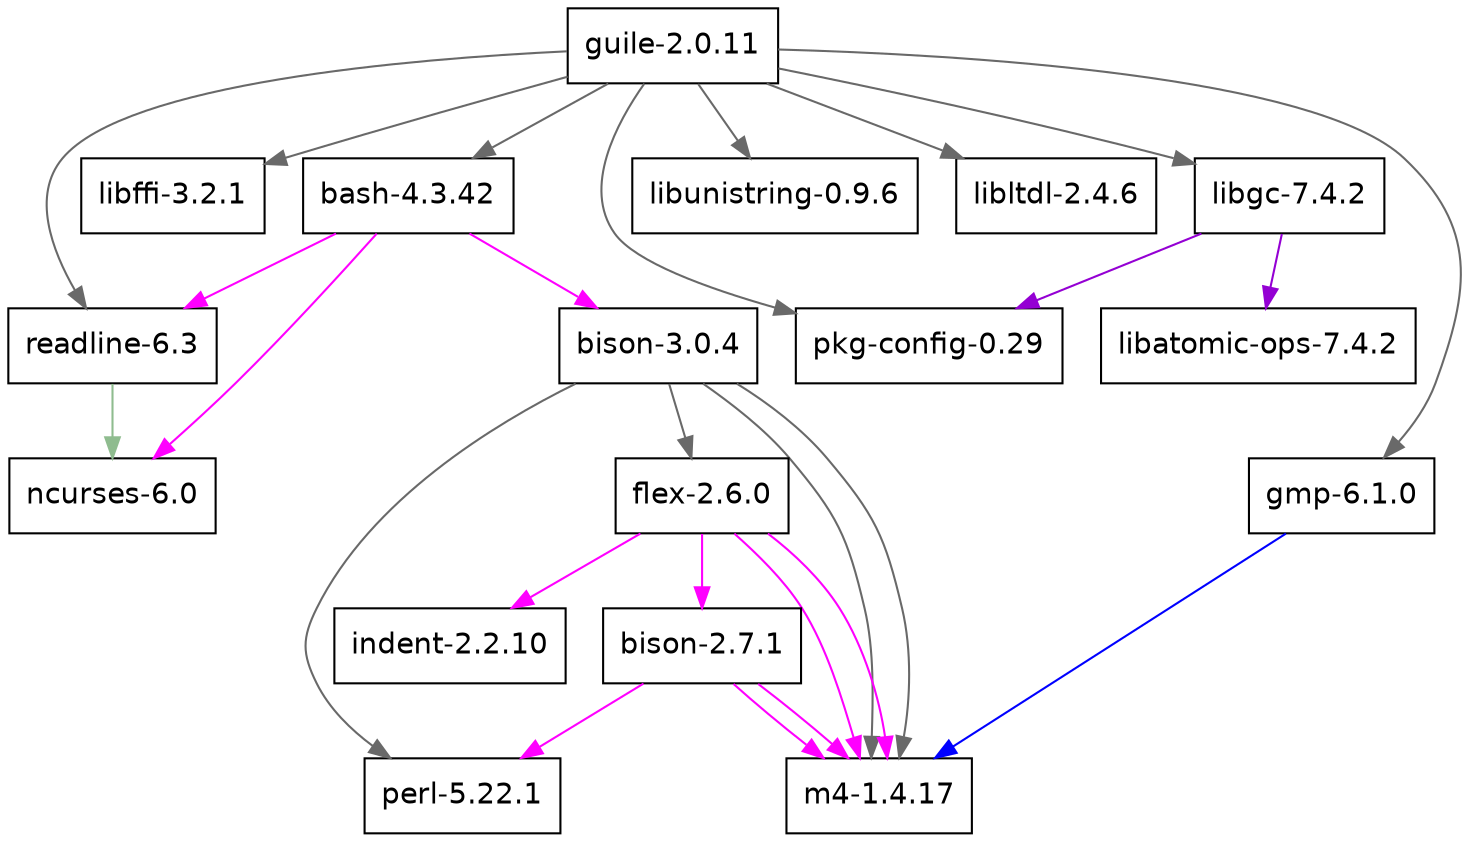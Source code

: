 digraph "Guix package" {
  "55374208" [label = "guile-2.0.11", shape = box, fontname = Helvetica];
  "55374208" -> "32452352" [color = dimgrey];
  "55374208" -> "41446208" [color = dimgrey];
  "55374208" -> "37571584" [color = dimgrey];
  "55374208" -> "60265792" [color = dimgrey];
  "55374208" -> "43047552" [color = dimgrey];
  "55374208" -> "60381824" [color = dimgrey];
  "55374208" -> "43048320" [color = dimgrey];
  "55374208" -> "41444480" [color = dimgrey];
  "32452352" [label = "pkg-config-0.29", shape = box, fontname = Helvetica];
  "41446208" [label = "libffi-3.2.1", shape = box, fontname = Helvetica];
  "37571584" [label = "readline-6.3", shape = box, fontname = Helvetica];
  "37571584" -> "37572160" [color = darkseagreen];
  "37572160" [label = "ncurses-6.0", shape = box, fontname = Helvetica];
  "60265792" [label = "bash-4.3.42", shape = box, fontname = Helvetica];
  "60265792" -> "37570624" [color = magenta];
  "60265792" -> "37571584" [color = magenta];
  "60265792" -> "37572160" [color = magenta];
  "37570624" [label = "bison-3.0.4", shape = box, fontname = Helvetica];
  "37570624" -> "29906048" [color = dimgrey];
  "37570624" -> "37572352" [color = dimgrey];
  "37570624" -> "37570816" [color = dimgrey];
  "37570624" -> "37572352" [color = dimgrey];
  "29906048" [label = "perl-5.22.1", shape = box, fontname = Helvetica];
  "37572352" [label = "m4-1.4.17", shape = box, fontname = Helvetica];
  "37570816" [label = "flex-2.6.0", shape = box, fontname = Helvetica];
  "37570816" -> "37572352" [color = magenta];
  "37570816" -> "74272960" [color = magenta];
  "37570816" -> "37571008" [color = magenta];
  "37570816" -> "37572352" [color = magenta];
  "74272960" [label = "bison-2.7.1", shape = box, fontname = Helvetica];
  "74272960" -> "29906048" [color = magenta];
  "74272960" -> "37572352" [color = magenta];
  "74272960" -> "37572352" [color = magenta];
  "37571008" [label = "indent-2.2.10", shape = box, fontname = Helvetica];
  "43047552" [label = "libunistring-0.9.6", shape = box, fontname = Helvetica];
  "60381824" [label = "libltdl-2.4.6", shape = box, fontname = Helvetica];
  "43048320" [label = "libgc-7.4.2", shape = box, fontname = Helvetica];
  "43048320" -> "32452352" [color = darkviolet];
  "43048320" -> "43048512" [color = darkviolet];
  "43048512" [label = "libatomic-ops-7.4.2", shape = box, fontname = Helvetica];
  "41444480" [label = "gmp-6.1.0", shape = box, fontname = Helvetica];
  "41444480" -> "37572352" [color = blue];

}
